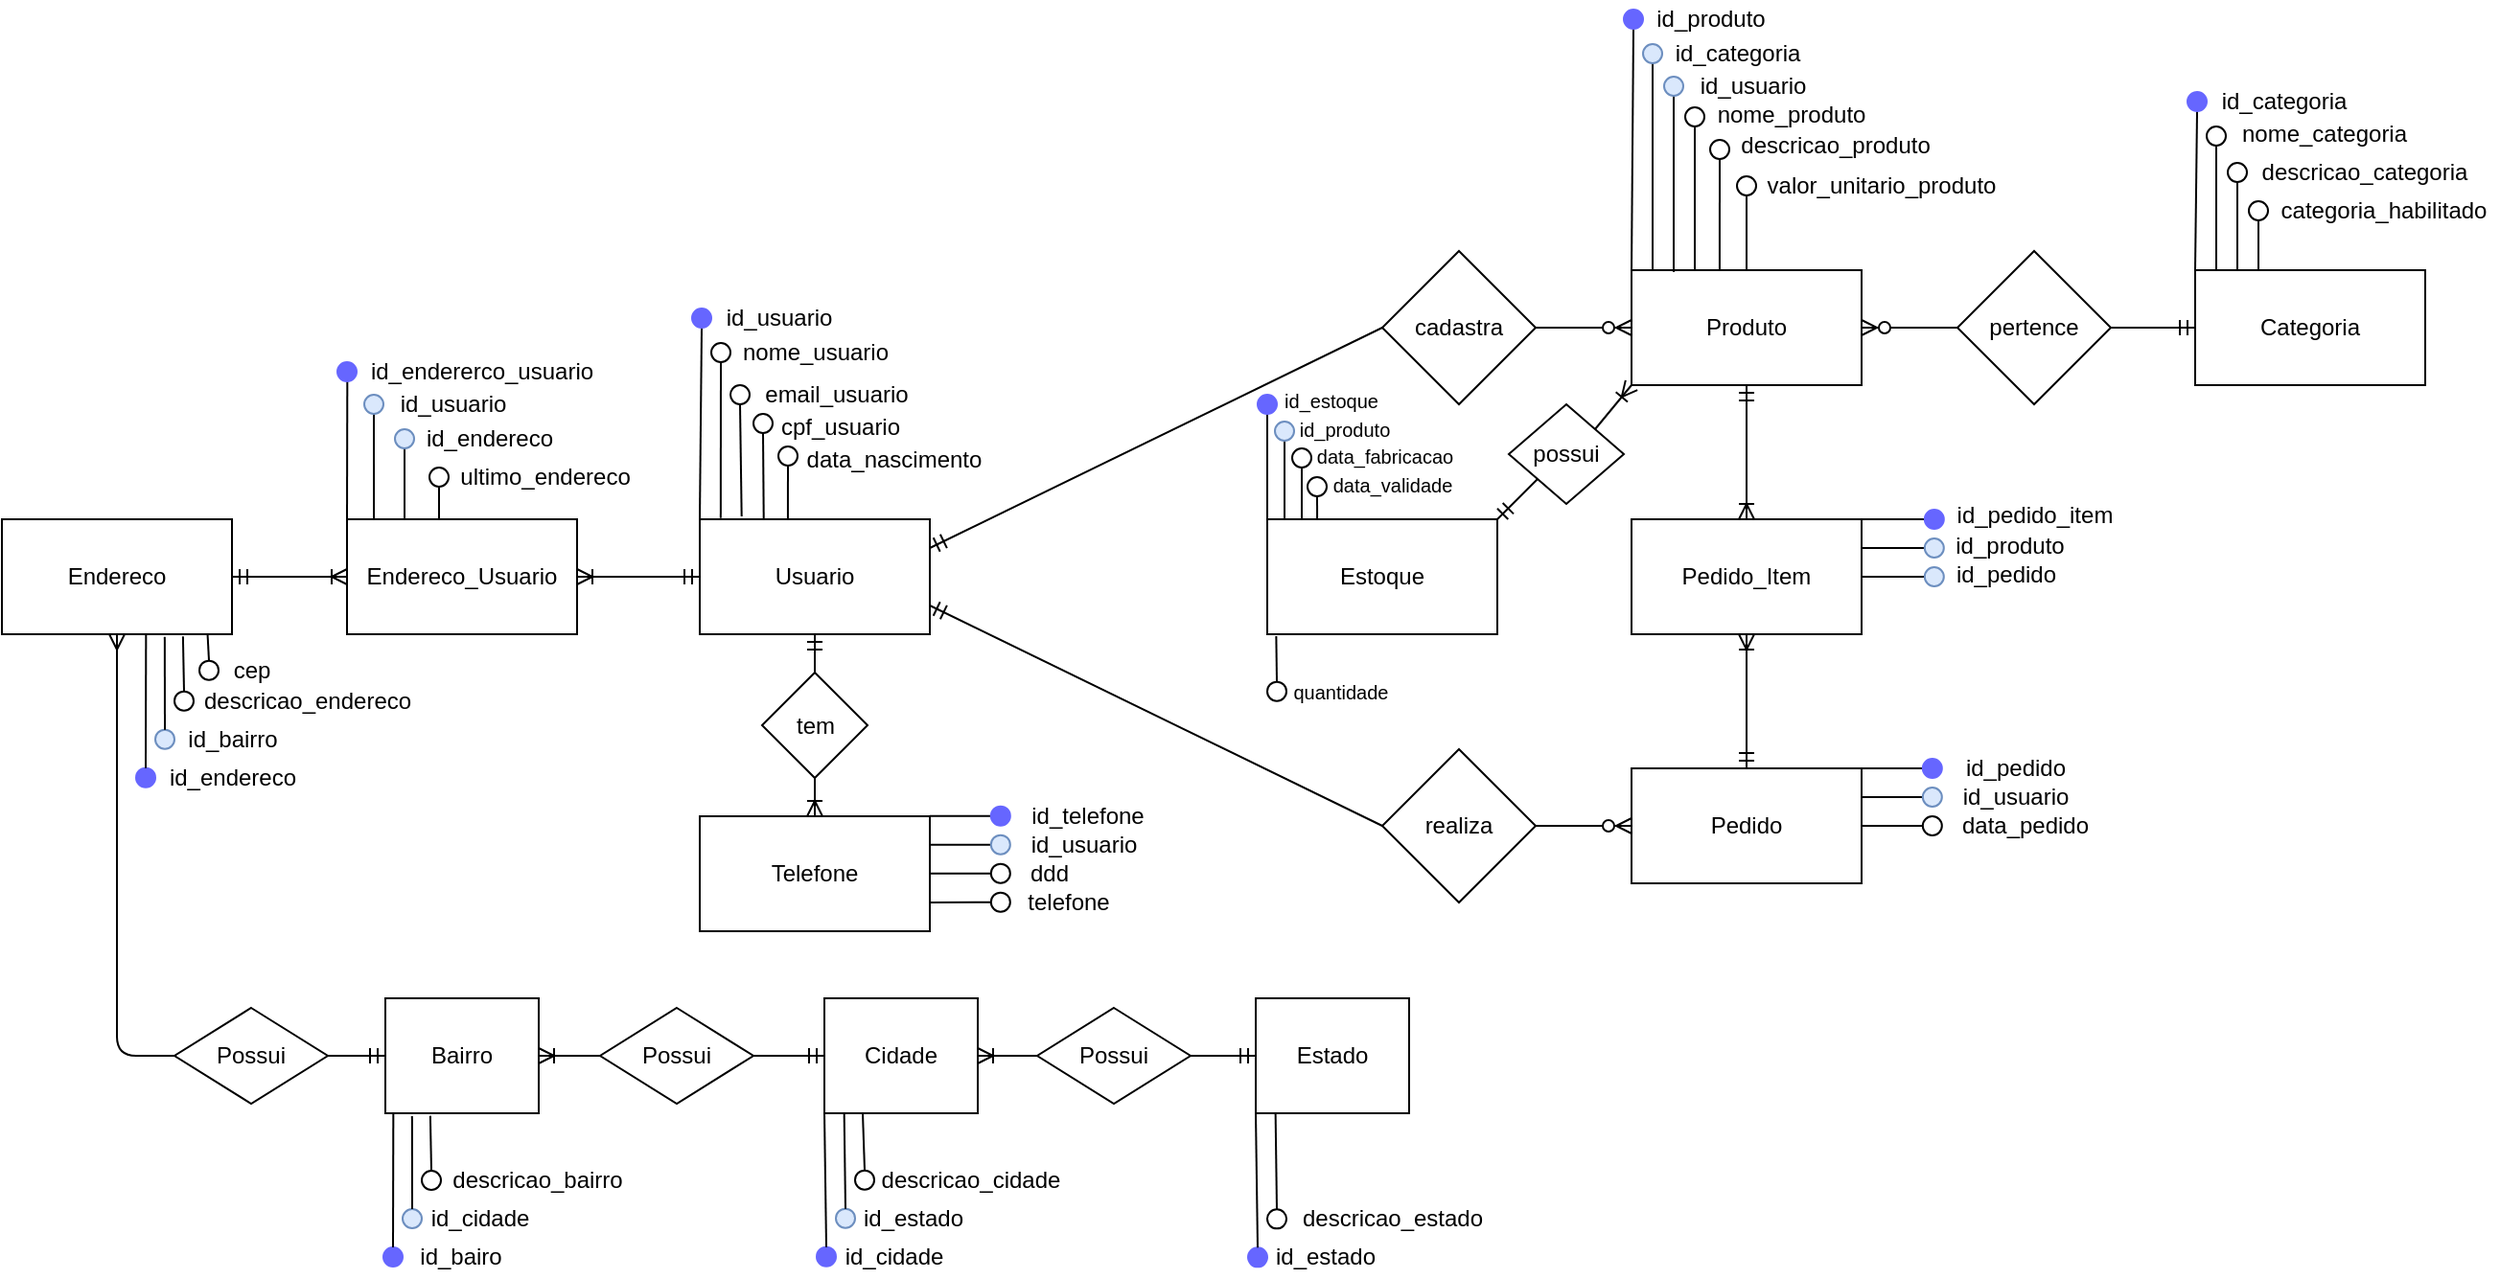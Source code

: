 <mxfile version="13.4.5"><diagram id="JwqUlzZLBY9QPJrZEvL3" name="Page-1"><mxGraphModel dx="1491" dy="397" grid="1" gridSize="10" guides="1" tooltips="1" connect="1" arrows="1" fold="1" page="1" pageScale="1" pageWidth="827" pageHeight="1169" math="0" shadow="0"><root><mxCell id="0"/><mxCell id="1" parent="0"/><mxCell id="ffkECKx6eUQ-tuwifMbe-81" value="Pedido" style="rounded=0;whiteSpace=wrap;html=1;" vertex="1" parent="1"><mxGeometry x="480" y="440" width="120" height="60" as="geometry"/></mxCell><mxCell id="ffkECKx6eUQ-tuwifMbe-83" value="Produto" style="rounded=0;whiteSpace=wrap;html=1;" vertex="1" parent="1"><mxGeometry x="480" y="180" width="120" height="60" as="geometry"/></mxCell><mxCell id="ffkECKx6eUQ-tuwifMbe-90" value="" style="endArrow=none;html=1;exitX=0;exitY=0.5;exitDx=0;exitDy=0;entryX=1;entryY=0.5;entryDx=0;entryDy=0;startArrow=ERmandOne;startFill=0;endFill=0;" edge="1" parent="1" target="ffkECKx6eUQ-tuwifMbe-91" source="ffkECKx6eUQ-tuwifMbe-239"><mxGeometry width="50" height="50" relative="1" as="geometry"><mxPoint x="770" y="210" as="sourcePoint"/><mxPoint x="740" y="270" as="targetPoint"/></mxGeometry></mxCell><mxCell id="ffkECKx6eUQ-tuwifMbe-91" value="pertence" style="rhombus;whiteSpace=wrap;html=1;" vertex="1" parent="1"><mxGeometry x="650" y="170" width="80" height="80" as="geometry"/></mxCell><mxCell id="ffkECKx6eUQ-tuwifMbe-92" value="" style="endArrow=ERzeroToMany;html=1;exitX=0;exitY=0.5;exitDx=0;exitDy=0;entryX=1;entryY=0.5;entryDx=0;entryDy=0;startArrow=none;startFill=0;endFill=1;" edge="1" parent="1" source="ffkECKx6eUQ-tuwifMbe-91" target="ffkECKx6eUQ-tuwifMbe-83"><mxGeometry width="50" height="50" relative="1" as="geometry"><mxPoint x="810" y="340" as="sourcePoint"/><mxPoint x="570" y="330" as="targetPoint"/></mxGeometry></mxCell><mxCell id="ffkECKx6eUQ-tuwifMbe-101" value="" style="endArrow=none;html=1;exitX=1;exitY=0.75;exitDx=0;exitDy=0;startArrow=ERmandOne;startFill=0;endFill=0;entryX=0;entryY=0.5;entryDx=0;entryDy=0;" edge="1" parent="1" target="ffkECKx6eUQ-tuwifMbe-102" source="ffkECKx6eUQ-tuwifMbe-188"><mxGeometry width="50" height="50" relative="1" as="geometry"><mxPoint x="290" y="470" as="sourcePoint"/><mxPoint x="220" y="480" as="targetPoint"/></mxGeometry></mxCell><mxCell id="ffkECKx6eUQ-tuwifMbe-102" value="realiza" style="rhombus;whiteSpace=wrap;html=1;" vertex="1" parent="1"><mxGeometry x="350" y="430" width="80" height="80" as="geometry"/></mxCell><mxCell id="ffkECKx6eUQ-tuwifMbe-138" value="" style="endArrow=ERzeroToMany;html=1;exitX=1;exitY=0.5;exitDx=0;exitDy=0;startArrow=none;startFill=0;endFill=1;entryX=0;entryY=0.5;entryDx=0;entryDy=0;" edge="1" parent="1" source="ffkECKx6eUQ-tuwifMbe-102" target="ffkECKx6eUQ-tuwifMbe-81"><mxGeometry width="50" height="50" relative="1" as="geometry"><mxPoint x="550" y="450" as="sourcePoint"/><mxPoint x="550" y="380" as="targetPoint"/></mxGeometry></mxCell><mxCell id="ffkECKx6eUQ-tuwifMbe-158" value="" style="endArrow=none;html=1;entryX=0;entryY=0;entryDx=0;entryDy=0;exitX=0.5;exitY=1;exitDx=0;exitDy=0;" edge="1" parent="1" source="ffkECKx6eUQ-tuwifMbe-159" target="ffkECKx6eUQ-tuwifMbe-83"><mxGeometry width="50" height="50" relative="1" as="geometry"><mxPoint x="480" y="100" as="sourcePoint"/><mxPoint x="490" y="190" as="targetPoint"/></mxGeometry></mxCell><mxCell id="ffkECKx6eUQ-tuwifMbe-159" value="" style="ellipse;whiteSpace=wrap;html=1;aspect=fixed;strokeColor=#6666FF;fillColor=#6666FF;" vertex="1" parent="1"><mxGeometry x="476" y="44" width="10" height="10" as="geometry"/></mxCell><mxCell id="ffkECKx6eUQ-tuwifMbe-164" value="id_produto" style="text;html=1;align=center;verticalAlign=middle;resizable=0;points=[];autosize=1;" vertex="1" parent="1"><mxGeometry x="486" y="39" width="70" height="20" as="geometry"/></mxCell><mxCell id="ffkECKx6eUQ-tuwifMbe-165" value="" style="endArrow=none;html=1;exitX=0.5;exitY=1;exitDx=0;exitDy=0;" edge="1" parent="1" source="ffkECKx6eUQ-tuwifMbe-166"><mxGeometry width="50" height="50" relative="1" as="geometry"><mxPoint x="503" y="115" as="sourcePoint"/><mxPoint x="502" y="181" as="targetPoint"/></mxGeometry></mxCell><mxCell id="ffkECKx6eUQ-tuwifMbe-166" value="" style="ellipse;whiteSpace=wrap;html=1;aspect=fixed;fillColor=#dae8fc;strokeColor=#6c8ebf;" vertex="1" parent="1"><mxGeometry x="497" y="79" width="10" height="10" as="geometry"/></mxCell><mxCell id="ffkECKx6eUQ-tuwifMbe-168" value="nome_produto" style="text;html=1;align=center;verticalAlign=middle;resizable=0;points=[];autosize=1;" vertex="1" parent="1"><mxGeometry x="518" y="89" width="90" height="20" as="geometry"/></mxCell><mxCell id="ffkECKx6eUQ-tuwifMbe-171" value="" style="endArrow=none;html=1;exitX=0.5;exitY=1;exitDx=0;exitDy=0;entryX=0.25;entryY=0;entryDx=0;entryDy=0;" edge="1" parent="1" source="ffkECKx6eUQ-tuwifMbe-172"><mxGeometry width="50" height="50" relative="1" as="geometry"><mxPoint x="514" y="140" as="sourcePoint"/><mxPoint x="513" y="180" as="targetPoint"/></mxGeometry></mxCell><mxCell id="ffkECKx6eUQ-tuwifMbe-172" value="" style="ellipse;whiteSpace=wrap;html=1;aspect=fixed;" vertex="1" parent="1"><mxGeometry x="508" y="95" width="10" height="10" as="geometry"/></mxCell><mxCell id="ffkECKx6eUQ-tuwifMbe-174" value="" style="endArrow=none;html=1;exitX=0.5;exitY=1;exitDx=0;exitDy=0;" edge="1" parent="1" source="ffkECKx6eUQ-tuwifMbe-175"><mxGeometry width="50" height="50" relative="1" as="geometry"><mxPoint x="494" y="110" as="sourcePoint"/><mxPoint x="491" y="180" as="targetPoint"/></mxGeometry></mxCell><mxCell id="ffkECKx6eUQ-tuwifMbe-175" value="" style="ellipse;whiteSpace=wrap;html=1;aspect=fixed;fillColor=#dae8fc;strokeColor=#6c8ebf;" vertex="1" parent="1"><mxGeometry x="486" y="62" width="10" height="10" as="geometry"/></mxCell><mxCell id="ffkECKx6eUQ-tuwifMbe-178" value="descricao_produto" style="text;html=1;align=center;verticalAlign=middle;resizable=0;points=[];autosize=1;" vertex="1" parent="1"><mxGeometry x="531" y="105" width="110" height="20" as="geometry"/></mxCell><mxCell id="ffkECKx6eUQ-tuwifMbe-179" value="" style="endArrow=none;html=1;exitX=0.5;exitY=1;exitDx=0;exitDy=0;entryX=0.383;entryY=0;entryDx=0;entryDy=0;entryPerimeter=0;" edge="1" parent="1" source="ffkECKx6eUQ-tuwifMbe-180" target="ffkECKx6eUQ-tuwifMbe-83"><mxGeometry width="50" height="50" relative="1" as="geometry"><mxPoint x="527" y="140" as="sourcePoint"/><mxPoint x="490" y="190" as="targetPoint"/></mxGeometry></mxCell><mxCell id="ffkECKx6eUQ-tuwifMbe-180" value="" style="ellipse;whiteSpace=wrap;html=1;aspect=fixed;" vertex="1" parent="1"><mxGeometry x="521" y="112" width="10" height="10" as="geometry"/></mxCell><mxCell id="ffkECKx6eUQ-tuwifMbe-184" value="" style="endArrow=none;html=1;exitX=0.5;exitY=1;exitDx=0;exitDy=0;entryX=0.5;entryY=0;entryDx=0;entryDy=0;" edge="1" parent="1" source="ffkECKx6eUQ-tuwifMbe-185" target="ffkECKx6eUQ-tuwifMbe-83"><mxGeometry width="50" height="50" relative="1" as="geometry"><mxPoint x="537" y="150" as="sourcePoint"/><mxPoint x="535.96" y="190" as="targetPoint"/></mxGeometry></mxCell><mxCell id="ffkECKx6eUQ-tuwifMbe-185" value="" style="ellipse;whiteSpace=wrap;html=1;aspect=fixed;" vertex="1" parent="1"><mxGeometry x="535" y="131" width="10" height="10" as="geometry"/></mxCell><mxCell id="ffkECKx6eUQ-tuwifMbe-186" value="valor_unitario_produto" style="text;html=1;align=center;verticalAlign=middle;resizable=0;points=[];autosize=1;" vertex="1" parent="1"><mxGeometry x="545" y="126" width="130" height="20" as="geometry"/></mxCell><mxCell id="ffkECKx6eUQ-tuwifMbe-188" value="Usuario" style="rounded=0;whiteSpace=wrap;html=1;" vertex="1" parent="1"><mxGeometry x="-6" y="310" width="120" height="60" as="geometry"/></mxCell><mxCell id="ffkECKx6eUQ-tuwifMbe-189" value="" style="endArrow=none;html=1;entryX=0;entryY=0;entryDx=0;entryDy=0;exitX=0.5;exitY=1;exitDx=0;exitDy=0;" edge="1" parent="1" source="ffkECKx6eUQ-tuwifMbe-190" target="ffkECKx6eUQ-tuwifMbe-188"><mxGeometry width="50" height="50" relative="1" as="geometry"><mxPoint x="-6" y="232" as="sourcePoint"/><mxPoint x="4" y="322" as="targetPoint"/></mxGeometry></mxCell><mxCell id="ffkECKx6eUQ-tuwifMbe-190" value="" style="ellipse;whiteSpace=wrap;html=1;aspect=fixed;strokeColor=#6666FF;fillColor=#6666FF;" vertex="1" parent="1"><mxGeometry x="-10" y="200" width="10" height="10" as="geometry"/></mxCell><mxCell id="ffkECKx6eUQ-tuwifMbe-191" value="id_usuario" style="text;html=1;align=center;verticalAlign=middle;resizable=0;points=[];autosize=1;" vertex="1" parent="1"><mxGeometry y="195" width="70" height="20" as="geometry"/></mxCell><mxCell id="ffkECKx6eUQ-tuwifMbe-194" value="nome_usuario" style="text;html=1;align=center;verticalAlign=middle;resizable=0;points=[];autosize=1;" vertex="1" parent="1"><mxGeometry x="9" y="213" width="90" height="20" as="geometry"/></mxCell><mxCell id="ffkECKx6eUQ-tuwifMbe-195" value="" style="endArrow=none;html=1;exitX=0.5;exitY=1;exitDx=0;exitDy=0;entryX=0.278;entryY=-0.003;entryDx=0;entryDy=0;entryPerimeter=0;" edge="1" parent="1" source="ffkECKx6eUQ-tuwifMbe-196" target="ffkECKx6eUQ-tuwifMbe-188"><mxGeometry width="50" height="50" relative="1" as="geometry"><mxPoint x="28" y="272" as="sourcePoint"/><mxPoint x="27" y="300" as="targetPoint"/></mxGeometry></mxCell><mxCell id="ffkECKx6eUQ-tuwifMbe-196" value="" style="ellipse;whiteSpace=wrap;html=1;aspect=fixed;" vertex="1" parent="1"><mxGeometry x="22" y="255" width="10" height="10" as="geometry"/></mxCell><mxCell id="ffkECKx6eUQ-tuwifMbe-198" value="" style="endArrow=none;html=1;exitX=0.5;exitY=1;exitDx=0;exitDy=0;entryX=0.091;entryY=-0.011;entryDx=0;entryDy=0;entryPerimeter=0;" edge="1" parent="1" source="ffkECKx6eUQ-tuwifMbe-199" target="ffkECKx6eUQ-tuwifMbe-188"><mxGeometry width="50" height="50" relative="1" as="geometry"><mxPoint x="8" y="242" as="sourcePoint"/><mxPoint x="5" y="300" as="targetPoint"/></mxGeometry></mxCell><mxCell id="ffkECKx6eUQ-tuwifMbe-199" value="" style="ellipse;whiteSpace=wrap;html=1;aspect=fixed;" vertex="1" parent="1"><mxGeometry y="218" width="10" height="10" as="geometry"/></mxCell><mxCell id="ffkECKx6eUQ-tuwifMbe-200" value="email_usuario" style="text;html=1;align=center;verticalAlign=middle;resizable=0;points=[];autosize=1;" vertex="1" parent="1"><mxGeometry x="20" y="235" width="90" height="20" as="geometry"/></mxCell><mxCell id="ffkECKx6eUQ-tuwifMbe-201" value="" style="endArrow=none;html=1;exitX=0.5;exitY=1;exitDx=0;exitDy=0;entryX=0.383;entryY=0;entryDx=0;entryDy=0;entryPerimeter=0;" edge="1" parent="1" source="ffkECKx6eUQ-tuwifMbe-202" target="ffkECKx6eUQ-tuwifMbe-188"><mxGeometry width="50" height="50" relative="1" as="geometry"><mxPoint x="41" y="272" as="sourcePoint"/><mxPoint x="4" y="322" as="targetPoint"/></mxGeometry></mxCell><mxCell id="ffkECKx6eUQ-tuwifMbe-202" value="" style="ellipse;whiteSpace=wrap;html=1;aspect=fixed;" vertex="1" parent="1"><mxGeometry x="35" y="272" width="10" height="10" as="geometry"/></mxCell><mxCell id="ffkECKx6eUQ-tuwifMbe-203" value="" style="endArrow=none;html=1;exitX=0.5;exitY=1;exitDx=0;exitDy=0;entryX=0.182;entryY=-0.025;entryDx=0;entryDy=0;entryPerimeter=0;" edge="1" parent="1" source="ffkECKx6eUQ-tuwifMbe-204" target="ffkECKx6eUQ-tuwifMbe-188"><mxGeometry width="50" height="50" relative="1" as="geometry"><mxPoint x="51" y="282" as="sourcePoint"/><mxPoint x="49.96" y="322" as="targetPoint"/></mxGeometry></mxCell><mxCell id="ffkECKx6eUQ-tuwifMbe-204" value="" style="ellipse;whiteSpace=wrap;html=1;aspect=fixed;" vertex="1" parent="1"><mxGeometry x="10" y="240" width="10" height="10" as="geometry"/></mxCell><mxCell id="ffkECKx6eUQ-tuwifMbe-205" value="cpf_usuario" style="text;html=1;align=center;verticalAlign=middle;resizable=0;points=[];autosize=1;" vertex="1" parent="1"><mxGeometry x="26.5" y="252" width="80" height="20" as="geometry"/></mxCell><mxCell id="ffkECKx6eUQ-tuwifMbe-206" value="data_nascimento" style="text;html=1;align=center;verticalAlign=middle;resizable=0;points=[];autosize=1;" vertex="1" parent="1"><mxGeometry x="40" y="269" width="110" height="20" as="geometry"/></mxCell><mxCell id="ffkECKx6eUQ-tuwifMbe-239" value="Categoria" style="rounded=0;whiteSpace=wrap;html=1;" vertex="1" parent="1"><mxGeometry x="774" y="180" width="120" height="60" as="geometry"/></mxCell><mxCell id="ffkECKx6eUQ-tuwifMbe-240" value="" style="endArrow=none;html=1;entryX=0;entryY=0;entryDx=0;entryDy=0;exitX=0.5;exitY=1;exitDx=0;exitDy=0;" edge="1" parent="1" source="ffkECKx6eUQ-tuwifMbe-241" target="ffkECKx6eUQ-tuwifMbe-239"><mxGeometry width="50" height="50" relative="1" as="geometry"><mxPoint x="774" y="105" as="sourcePoint"/><mxPoint x="784" y="195" as="targetPoint"/></mxGeometry></mxCell><mxCell id="ffkECKx6eUQ-tuwifMbe-241" value="" style="ellipse;whiteSpace=wrap;html=1;aspect=fixed;strokeColor=#6666FF;fillColor=#6666FF;" vertex="1" parent="1"><mxGeometry x="770" y="87" width="10" height="10" as="geometry"/></mxCell><mxCell id="ffkECKx6eUQ-tuwifMbe-242" value="id_categoria" style="text;html=1;align=center;verticalAlign=middle;resizable=0;points=[];autosize=1;" vertex="1" parent="1"><mxGeometry x="780" y="82" width="80" height="20" as="geometry"/></mxCell><mxCell id="ffkECKx6eUQ-tuwifMbe-243" value="" style="endArrow=none;html=1;exitX=0.5;exitY=1;exitDx=0;exitDy=0;" edge="1" parent="1" source="ffkECKx6eUQ-tuwifMbe-244"><mxGeometry width="50" height="50" relative="1" as="geometry"><mxPoint x="797" y="120" as="sourcePoint"/><mxPoint x="796" y="180" as="targetPoint"/></mxGeometry></mxCell><mxCell id="ffkECKx6eUQ-tuwifMbe-244" value="" style="ellipse;whiteSpace=wrap;html=1;aspect=fixed;" vertex="1" parent="1"><mxGeometry x="791" y="124" width="10" height="10" as="geometry"/></mxCell><mxCell id="ffkECKx6eUQ-tuwifMbe-245" value="nome_categoria" style="text;html=1;align=center;verticalAlign=middle;resizable=0;points=[];autosize=1;" vertex="1" parent="1"><mxGeometry x="791" y="99" width="100" height="20" as="geometry"/></mxCell><mxCell id="ffkECKx6eUQ-tuwifMbe-246" value="" style="endArrow=none;html=1;exitX=0.5;exitY=1;exitDx=0;exitDy=0;" edge="1" parent="1" source="ffkECKx6eUQ-tuwifMbe-247"><mxGeometry width="50" height="50" relative="1" as="geometry"><mxPoint x="808" y="145" as="sourcePoint"/><mxPoint x="807" y="180" as="targetPoint"/></mxGeometry></mxCell><mxCell id="ffkECKx6eUQ-tuwifMbe-247" value="" style="ellipse;whiteSpace=wrap;html=1;aspect=fixed;" vertex="1" parent="1"><mxGeometry x="802" y="144" width="10" height="10" as="geometry"/></mxCell><mxCell id="ffkECKx6eUQ-tuwifMbe-248" value="categoria_habilitado" style="text;html=1;align=center;verticalAlign=middle;resizable=0;points=[];autosize=1;" vertex="1" parent="1"><mxGeometry x="812" y="139" width="120" height="20" as="geometry"/></mxCell><mxCell id="ffkECKx6eUQ-tuwifMbe-249" value="" style="endArrow=none;html=1;exitX=0.5;exitY=1;exitDx=0;exitDy=0;" edge="1" parent="1" source="ffkECKx6eUQ-tuwifMbe-250"><mxGeometry width="50" height="50" relative="1" as="geometry"><mxPoint x="788" y="115" as="sourcePoint"/><mxPoint x="785" y="180" as="targetPoint"/></mxGeometry></mxCell><mxCell id="ffkECKx6eUQ-tuwifMbe-250" value="" style="ellipse;whiteSpace=wrap;html=1;aspect=fixed;" vertex="1" parent="1"><mxGeometry x="780" y="105" width="10" height="10" as="geometry"/></mxCell><mxCell id="ffkECKx6eUQ-tuwifMbe-251" value="descricao_categoria" style="text;html=1;align=center;verticalAlign=middle;resizable=0;points=[];autosize=1;" vertex="1" parent="1"><mxGeometry x="802" y="119" width="120" height="20" as="geometry"/></mxCell><mxCell id="ffkECKx6eUQ-tuwifMbe-256" value="id_categoria" style="text;html=1;align=center;verticalAlign=middle;resizable=0;points=[];autosize=1;" vertex="1" parent="1"><mxGeometry x="495" y="57" width="80" height="20" as="geometry"/></mxCell><mxCell id="ffkECKx6eUQ-tuwifMbe-268" value="" style="endArrow=none;html=1;exitX=0;exitY=0.5;exitDx=0;exitDy=0;entryX=1;entryY=0.25;entryDx=0;entryDy=0;" edge="1" parent="1" source="ffkECKx6eUQ-tuwifMbe-269" target="ffkECKx6eUQ-tuwifMbe-81"><mxGeometry width="50" height="50" relative="1" as="geometry"><mxPoint x="634.82" y="439" as="sourcePoint"/><mxPoint x="600.003" y="473.183" as="targetPoint"/></mxGeometry></mxCell><mxCell id="ffkECKx6eUQ-tuwifMbe-269" value="" style="ellipse;whiteSpace=wrap;html=1;aspect=fixed;fillColor=#dae8fc;strokeColor=#6c8ebf;" vertex="1" parent="1"><mxGeometry x="631.91" y="450" width="10" height="10" as="geometry"/></mxCell><mxCell id="ffkECKx6eUQ-tuwifMbe-282" value="" style="endArrow=none;html=1;entryX=1;entryY=0;entryDx=0;entryDy=0;exitX=0;exitY=0.5;exitDx=0;exitDy=0;" edge="1" parent="1" source="ffkECKx6eUQ-tuwifMbe-284" target="ffkECKx6eUQ-tuwifMbe-81"><mxGeometry width="50" height="50" relative="1" as="geometry"><mxPoint x="620" y="440" as="sourcePoint"/><mxPoint x="610.003" y="483.183" as="targetPoint"/></mxGeometry></mxCell><mxCell id="ffkECKx6eUQ-tuwifMbe-283" value="id_pedido" style="text;html=1;align=center;verticalAlign=middle;resizable=0;points=[];autosize=1;" vertex="1" parent="1"><mxGeometry x="644.91" y="430" width="70" height="20" as="geometry"/></mxCell><mxCell id="ffkECKx6eUQ-tuwifMbe-284" value="" style="ellipse;whiteSpace=wrap;html=1;aspect=fixed;strokeColor=#6666FF;fillColor=#6666FF;" vertex="1" parent="1"><mxGeometry x="631.91" y="435" width="10" height="10" as="geometry"/></mxCell><mxCell id="ffkECKx6eUQ-tuwifMbe-285" value="id_usuario" style="text;html=1;align=center;verticalAlign=middle;resizable=0;points=[];autosize=1;" vertex="1" parent="1"><mxGeometry x="644.91" y="445" width="70" height="20" as="geometry"/></mxCell><mxCell id="ffkECKx6eUQ-tuwifMbe-304" value="" style="endArrow=none;html=1;entryX=1;entryY=0.5;entryDx=0;entryDy=0;startArrow=ERzeroToMany;startFill=1;endFill=0;exitX=0;exitY=0.5;exitDx=0;exitDy=0;" edge="1" parent="1" target="ffkECKx6eUQ-tuwifMbe-305" source="ffkECKx6eUQ-tuwifMbe-83"><mxGeometry width="50" height="50" relative="1" as="geometry"><mxPoint x="490" y="210" as="sourcePoint"/><mxPoint x="442" y="275" as="targetPoint"/></mxGeometry></mxCell><mxCell id="ffkECKx6eUQ-tuwifMbe-305" value="cadastra" style="rhombus;whiteSpace=wrap;html=1;" vertex="1" parent="1"><mxGeometry x="350" y="170" width="80" height="80" as="geometry"/></mxCell><mxCell id="ffkECKx6eUQ-tuwifMbe-306" value="" style="endArrow=ERmandOne;html=1;exitX=0;exitY=0.5;exitDx=0;exitDy=0;entryX=1;entryY=0.25;entryDx=0;entryDy=0;startArrow=none;startFill=0;endFill=0;" edge="1" parent="1" source="ffkECKx6eUQ-tuwifMbe-305" target="ffkECKx6eUQ-tuwifMbe-188"><mxGeometry width="50" height="50" relative="1" as="geometry"><mxPoint x="512" y="345" as="sourcePoint"/><mxPoint x="290" y="210" as="targetPoint"/></mxGeometry></mxCell><mxCell id="ffkECKx6eUQ-tuwifMbe-335" value="id_usuario" style="text;html=1;align=center;verticalAlign=middle;resizable=0;points=[];autosize=1;" vertex="1" parent="1"><mxGeometry x="508" y="74" width="70" height="20" as="geometry"/></mxCell><mxCell id="ffkECKx6eUQ-tuwifMbe-336" value="data_pedido" style="text;html=1;align=center;verticalAlign=middle;resizable=0;points=[];autosize=1;" vertex="1" parent="1"><mxGeometry x="644.91" y="460" width="80" height="20" as="geometry"/></mxCell><mxCell id="ffkECKx6eUQ-tuwifMbe-339" value="" style="endArrow=none;html=1;entryX=1;entryY=0.5;entryDx=0;entryDy=0;exitX=0;exitY=0.5;exitDx=0;exitDy=0;" edge="1" parent="1" source="ffkECKx6eUQ-tuwifMbe-454" target="ffkECKx6eUQ-tuwifMbe-81"><mxGeometry width="50" height="50" relative="1" as="geometry"><mxPoint x="636.08" y="478.706" as="sourcePoint"/><mxPoint x="610" y="480" as="targetPoint"/></mxGeometry></mxCell><mxCell id="ffkECKx6eUQ-tuwifMbe-341" value="Endereco" style="rounded=0;whiteSpace=wrap;html=1;" vertex="1" parent="1"><mxGeometry x="-370" y="310" width="120" height="60" as="geometry"/></mxCell><mxCell id="ffkECKx6eUQ-tuwifMbe-342" value="" style="endArrow=ERoneToMany;html=1;exitX=1;exitY=0.5;exitDx=0;exitDy=0;startArrow=ERmandOne;startFill=0;endFill=0;entryX=0;entryY=0.5;entryDx=0;entryDy=0;" edge="1" parent="1" source="ffkECKx6eUQ-tuwifMbe-341" target="ffkECKx6eUQ-tuwifMbe-343"><mxGeometry width="50" height="50" relative="1" as="geometry"><mxPoint x="-60" y="450" as="sourcePoint"/><mxPoint x="-210" y="310" as="targetPoint"/></mxGeometry></mxCell><mxCell id="ffkECKx6eUQ-tuwifMbe-343" value="Endereco_Usuario" style="rounded=0;whiteSpace=wrap;html=1;" vertex="1" parent="1"><mxGeometry x="-190" y="310" width="120" height="60" as="geometry"/></mxCell><mxCell id="ffkECKx6eUQ-tuwifMbe-346" value="" style="endArrow=ERmandOne;html=1;exitX=1;exitY=0.5;exitDx=0;exitDy=0;startArrow=ERoneToMany;startFill=0;endFill=0;entryX=0;entryY=0.5;entryDx=0;entryDy=0;" edge="1" parent="1" source="ffkECKx6eUQ-tuwifMbe-343" target="ffkECKx6eUQ-tuwifMbe-188"><mxGeometry width="50" height="50" relative="1" as="geometry"><mxPoint x="-220" y="350" as="sourcePoint"/><mxPoint x="-180" y="350" as="targetPoint"/></mxGeometry></mxCell><mxCell id="ffkECKx6eUQ-tuwifMbe-348" value="" style="endArrow=ERoneToMany;html=1;exitX=0.5;exitY=0;exitDx=0;exitDy=0;startArrow=ERmandOne;startFill=0;endFill=0;entryX=0.5;entryY=1;entryDx=0;entryDy=0;" edge="1" parent="1" target="ffkECKx6eUQ-tuwifMbe-350" source="ffkECKx6eUQ-tuwifMbe-81"><mxGeometry width="50" height="50" relative="1" as="geometry"><mxPoint x="535" y="437" as="sourcePoint"/><mxPoint x="535" y="377" as="targetPoint"/></mxGeometry></mxCell><mxCell id="ffkECKx6eUQ-tuwifMbe-349" value="" style="endArrow=ERoneToMany;html=1;startArrow=ERmandOne;startFill=0;endFill=0;exitX=0.5;exitY=1;exitDx=0;exitDy=0;entryX=0.5;entryY=0;entryDx=0;entryDy=0;" edge="1" parent="1" target="ffkECKx6eUQ-tuwifMbe-350" source="ffkECKx6eUQ-tuwifMbe-83"><mxGeometry width="50" height="50" relative="1" as="geometry"><mxPoint x="535" y="237" as="sourcePoint"/><mxPoint x="555" y="277" as="targetPoint"/></mxGeometry></mxCell><mxCell id="ffkECKx6eUQ-tuwifMbe-350" value="Pedido_Item" style="rounded=0;whiteSpace=wrap;html=1;" vertex="1" parent="1"><mxGeometry x="480" y="310" width="120" height="60" as="geometry"/></mxCell><mxCell id="ffkECKx6eUQ-tuwifMbe-351" value="Cidade" style="rounded=0;whiteSpace=wrap;html=1;fillColor=#FFFFFF;" vertex="1" parent="1"><mxGeometry x="59" y="560" width="80" height="60" as="geometry"/></mxCell><mxCell id="ffkECKx6eUQ-tuwifMbe-352" value="Bairro" style="rounded=0;whiteSpace=wrap;html=1;" vertex="1" parent="1"><mxGeometry x="-170" y="560" width="80" height="60" as="geometry"/></mxCell><mxCell id="ffkECKx6eUQ-tuwifMbe-353" value="Estado" style="rounded=0;whiteSpace=wrap;html=1;fillColor=#FFFFFF;" vertex="1" parent="1"><mxGeometry x="284" y="560" width="80" height="60" as="geometry"/></mxCell><mxCell id="ffkECKx6eUQ-tuwifMbe-355" value="" style="edgeStyle=orthogonalEdgeStyle;fontSize=12;html=1;endArrow=ERmandOne;startArrow=none;entryX=0;entryY=0.5;entryDx=0;entryDy=0;exitX=1;exitY=0.5;exitDx=0;exitDy=0;endFill=0;startFill=0;" edge="1" parent="1" source="ffkECKx6eUQ-tuwifMbe-356" target="ffkECKx6eUQ-tuwifMbe-352"><mxGeometry width="100" height="100" relative="1" as="geometry"><mxPoint x="100" y="425" as="sourcePoint"/><mxPoint x="310" y="525" as="targetPoint"/><Array as="points"/></mxGeometry></mxCell><mxCell id="ffkECKx6eUQ-tuwifMbe-356" value="Possui" style="rhombus;whiteSpace=wrap;html=1;strokeWidth=1;align=center;" vertex="1" parent="1"><mxGeometry x="-280" y="565" width="80" height="50" as="geometry"/></mxCell><mxCell id="ffkECKx6eUQ-tuwifMbe-357" value="" style="edgeStyle=orthogonalEdgeStyle;fontSize=12;html=1;endArrow=none;startArrow=ERmany;entryX=0;entryY=0.5;entryDx=0;entryDy=0;endFill=0;startFill=0;exitX=0.5;exitY=1;exitDx=0;exitDy=0;" edge="1" parent="1" source="ffkECKx6eUQ-tuwifMbe-341" target="ffkECKx6eUQ-tuwifMbe-356"><mxGeometry width="100" height="100" relative="1" as="geometry"><mxPoint x="-300" y="380" as="sourcePoint"/><mxPoint x="310" y="525" as="targetPoint"/><Array as="points"/></mxGeometry></mxCell><mxCell id="ffkECKx6eUQ-tuwifMbe-358" value="" style="edgeStyle=orthogonalEdgeStyle;fontSize=12;html=1;endArrow=ERmandOne;startArrow=none;entryX=0;entryY=0.5;entryDx=0;entryDy=0;exitX=1;exitY=0.5;exitDx=0;exitDy=0;endFill=0;startFill=0;" edge="1" parent="1" source="ffkECKx6eUQ-tuwifMbe-359" target="ffkECKx6eUQ-tuwifMbe-351"><mxGeometry width="100" height="100" relative="1" as="geometry"><mxPoint x="310" y="425" as="sourcePoint"/><mxPoint x="485" y="590" as="targetPoint"/><Array as="points"/></mxGeometry></mxCell><mxCell id="ffkECKx6eUQ-tuwifMbe-359" value="&lt;font&gt;Possui&lt;/font&gt;" style="rhombus;whiteSpace=wrap;html=1;strokeWidth=1;align=center;" vertex="1" parent="1"><mxGeometry x="-58" y="565" width="80" height="50" as="geometry"/></mxCell><mxCell id="ffkECKx6eUQ-tuwifMbe-360" value="" style="edgeStyle=orthogonalEdgeStyle;fontSize=12;html=1;endArrow=none;startArrow=ERoneToMany;entryX=0;entryY=0.5;entryDx=0;entryDy=0;endFill=0;exitX=1;exitY=0.5;exitDx=0;exitDy=0;startFill=0;" edge="1" parent="1" source="ffkECKx6eUQ-tuwifMbe-352" target="ffkECKx6eUQ-tuwifMbe-359"><mxGeometry width="100" height="100" relative="1" as="geometry"><mxPoint x="350" y="590" as="sourcePoint"/><mxPoint x="520" y="525" as="targetPoint"/><Array as="points"/></mxGeometry></mxCell><mxCell id="ffkECKx6eUQ-tuwifMbe-361" value="" style="edgeStyle=orthogonalEdgeStyle;fontSize=12;html=1;endArrow=ERmandOne;startArrow=none;entryX=0;entryY=0.5;entryDx=0;entryDy=0;exitX=1;exitY=0.5;exitDx=0;exitDy=0;endFill=0;startFill=0;" edge="1" parent="1" source="ffkECKx6eUQ-tuwifMbe-362" target="ffkECKx6eUQ-tuwifMbe-353"><mxGeometry width="100" height="100" relative="1" as="geometry"><mxPoint x="530" y="345" as="sourcePoint"/><mxPoint x="705" y="510" as="targetPoint"/><Array as="points"/></mxGeometry></mxCell><mxCell id="ffkECKx6eUQ-tuwifMbe-362" value="&lt;font&gt;Possui&lt;/font&gt;" style="rhombus;whiteSpace=wrap;html=1;strokeWidth=1;align=center;" vertex="1" parent="1"><mxGeometry x="170" y="565" width="80" height="50" as="geometry"/></mxCell><mxCell id="ffkECKx6eUQ-tuwifMbe-363" value="" style="edgeStyle=orthogonalEdgeStyle;fontSize=12;html=1;endArrow=none;startArrow=ERoneToMany;entryX=0;entryY=0.5;entryDx=0;entryDy=0;exitX=1;exitY=0.5;exitDx=0;exitDy=0;endFill=0;startFill=0;" edge="1" parent="1" source="ffkECKx6eUQ-tuwifMbe-351" target="ffkECKx6eUQ-tuwifMbe-362"><mxGeometry width="100" height="100" relative="1" as="geometry"><mxPoint x="570" y="510" as="sourcePoint"/><mxPoint x="740" y="445" as="targetPoint"/><Array as="points"/></mxGeometry></mxCell><mxCell id="ffkECKx6eUQ-tuwifMbe-364" value="" style="ellipse;whiteSpace=wrap;html=1;aspect=fixed;strokeColor=#6666FF;fillColor=#6666FF;" vertex="1" parent="1"><mxGeometry x="-171" y="690" width="10" height="10" as="geometry"/></mxCell><mxCell id="ffkECKx6eUQ-tuwifMbe-365" value="" style="endArrow=none;html=1;exitX=0.052;exitY=1.003;exitDx=0;exitDy=0;exitPerimeter=0;entryX=0.5;entryY=0;entryDx=0;entryDy=0;" edge="1" parent="1" source="ffkECKx6eUQ-tuwifMbe-352" target="ffkECKx6eUQ-tuwifMbe-364"><mxGeometry width="50" height="50" relative="1" as="geometry"><mxPoint x="-149" y="620" as="sourcePoint"/><mxPoint x="-140" y="640" as="targetPoint"/></mxGeometry></mxCell><mxCell id="ffkECKx6eUQ-tuwifMbe-368" value="" style="ellipse;whiteSpace=wrap;html=1;aspect=fixed;fillColor=#dae8fc;strokeColor=#6c8ebf;" vertex="1" parent="1"><mxGeometry x="-161" y="670" width="10" height="10" as="geometry"/></mxCell><mxCell id="ffkECKx6eUQ-tuwifMbe-369" value="" style="endArrow=none;html=1;exitX=0.174;exitY=1.026;exitDx=0;exitDy=0;exitPerimeter=0;entryX=0.5;entryY=0;entryDx=0;entryDy=0;" edge="1" parent="1" target="ffkECKx6eUQ-tuwifMbe-368" source="ffkECKx6eUQ-tuwifMbe-352"><mxGeometry width="50" height="50" relative="1" as="geometry"><mxPoint x="-155.84" y="630.18" as="sourcePoint"/><mxPoint x="-130" y="650" as="targetPoint"/></mxGeometry></mxCell><mxCell id="ffkECKx6eUQ-tuwifMbe-370" value="" style="ellipse;whiteSpace=wrap;html=1;aspect=fixed;" vertex="1" parent="1"><mxGeometry x="-151" y="650" width="10" height="10" as="geometry"/></mxCell><mxCell id="ffkECKx6eUQ-tuwifMbe-371" value="" style="endArrow=none;html=1;exitX=0.293;exitY=1.022;exitDx=0;exitDy=0;exitPerimeter=0;entryX=0.5;entryY=0;entryDx=0;entryDy=0;" edge="1" parent="1" target="ffkECKx6eUQ-tuwifMbe-370" source="ffkECKx6eUQ-tuwifMbe-352"><mxGeometry width="50" height="50" relative="1" as="geometry"><mxPoint x="-145.84" y="640.18" as="sourcePoint"/><mxPoint x="-120" y="660" as="targetPoint"/><Array as="points"><mxPoint x="-146" y="650"/></Array></mxGeometry></mxCell><mxCell id="2" value="id_bairo" style="text;html=1;align=center;verticalAlign=middle;resizable=0;points=[];autosize=1;fontColor=#000000;" vertex="1" parent="1"><mxGeometry x="-161" y="685" width="60" height="20" as="geometry"/></mxCell><mxCell id="ffkECKx6eUQ-tuwifMbe-372" value="descricao_bairro" style="text;html=1;align=center;verticalAlign=middle;resizable=0;points=[];autosize=1;fontColor=#000000;" vertex="1" parent="1"><mxGeometry x="-141" y="645" width="100" height="20" as="geometry"/></mxCell><mxCell id="ffkECKx6eUQ-tuwifMbe-373" value="id_cidade" style="text;html=1;align=center;verticalAlign=middle;resizable=0;points=[];autosize=1;fontColor=#000000;" vertex="1" parent="1"><mxGeometry x="-156" y="665" width="70" height="20" as="geometry"/></mxCell><mxCell id="ffkECKx6eUQ-tuwifMbe-383" value="" style="ellipse;whiteSpace=wrap;html=1;aspect=fixed;strokeColor=#6666FF;fillColor=#6666FF;" vertex="1" parent="1"><mxGeometry x="55" y="689.82" width="10" height="10" as="geometry"/></mxCell><mxCell id="ffkECKx6eUQ-tuwifMbe-384" value="" style="endArrow=none;html=1;entryX=0.5;entryY=0;entryDx=0;entryDy=0;exitX=0;exitY=1;exitDx=0;exitDy=0;" edge="1" parent="1" target="ffkECKx6eUQ-tuwifMbe-383" source="ffkECKx6eUQ-tuwifMbe-351"><mxGeometry width="50" height="50" relative="1" as="geometry"><mxPoint x="60" y="640" as="sourcePoint"/><mxPoint x="86" y="639.82" as="targetPoint"/></mxGeometry></mxCell><mxCell id="ffkECKx6eUQ-tuwifMbe-385" value="" style="ellipse;whiteSpace=wrap;html=1;aspect=fixed;fillColor=#dae8fc;strokeColor=#6c8ebf;" vertex="1" parent="1"><mxGeometry x="65" y="669.82" width="10" height="10" as="geometry"/></mxCell><mxCell id="ffkECKx6eUQ-tuwifMbe-386" value="" style="endArrow=none;html=1;entryX=0.5;entryY=0;entryDx=0;entryDy=0;exitX=0.129;exitY=0.994;exitDx=0;exitDy=0;exitPerimeter=0;" edge="1" parent="1" target="ffkECKx6eUQ-tuwifMbe-385" source="ffkECKx6eUQ-tuwifMbe-351"><mxGeometry width="50" height="50" relative="1" as="geometry"><mxPoint x="70" y="622" as="sourcePoint"/><mxPoint x="96" y="649.82" as="targetPoint"/></mxGeometry></mxCell><mxCell id="ffkECKx6eUQ-tuwifMbe-387" value="" style="ellipse;whiteSpace=wrap;html=1;aspect=fixed;" vertex="1" parent="1"><mxGeometry x="75" y="649.82" width="10" height="10" as="geometry"/></mxCell><mxCell id="ffkECKx6eUQ-tuwifMbe-388" value="" style="endArrow=none;html=1;entryX=0.5;entryY=0;entryDx=0;entryDy=0;exitX=0.25;exitY=1;exitDx=0;exitDy=0;" edge="1" parent="1" target="ffkECKx6eUQ-tuwifMbe-387" source="ffkECKx6eUQ-tuwifMbe-351"><mxGeometry width="50" height="50" relative="1" as="geometry"><mxPoint x="80" y="640" as="sourcePoint"/><mxPoint x="106" y="659.82" as="targetPoint"/><Array as="points"><mxPoint x="80" y="649.82"/></Array></mxGeometry></mxCell><mxCell id="ffkECKx6eUQ-tuwifMbe-389" value="id_cidade" style="text;html=1;align=center;verticalAlign=middle;resizable=0;points=[];autosize=1;fontColor=#000000;" vertex="1" parent="1"><mxGeometry x="60" y="684.82" width="70" height="20" as="geometry"/></mxCell><mxCell id="ffkECKx6eUQ-tuwifMbe-390" value="descricao_cidade" style="text;html=1;align=center;verticalAlign=middle;resizable=0;points=[];autosize=1;fontColor=#000000;" vertex="1" parent="1"><mxGeometry x="80" y="644.82" width="110" height="20" as="geometry"/></mxCell><mxCell id="ffkECKx6eUQ-tuwifMbe-391" value="id_estado" style="text;html=1;align=center;verticalAlign=middle;resizable=0;points=[];autosize=1;fontColor=#000000;" vertex="1" parent="1"><mxGeometry x="70" y="664.82" width="70" height="20" as="geometry"/></mxCell><mxCell id="ffkECKx6eUQ-tuwifMbe-392" value="" style="ellipse;whiteSpace=wrap;html=1;aspect=fixed;strokeColor=#6666FF;fillColor=#6666FF;" vertex="1" parent="1"><mxGeometry x="280" y="690.18" width="10" height="10" as="geometry"/></mxCell><mxCell id="ffkECKx6eUQ-tuwifMbe-393" value="" style="endArrow=none;html=1;entryX=0.5;entryY=0;entryDx=0;entryDy=0;exitX=0;exitY=1;exitDx=0;exitDy=0;" edge="1" parent="1" target="ffkECKx6eUQ-tuwifMbe-392" source="ffkECKx6eUQ-tuwifMbe-353"><mxGeometry width="50" height="50" relative="1" as="geometry"><mxPoint x="270" y="630" as="sourcePoint"/><mxPoint x="311" y="640.18" as="targetPoint"/></mxGeometry></mxCell><mxCell id="ffkECKx6eUQ-tuwifMbe-394" value="" style="ellipse;whiteSpace=wrap;html=1;aspect=fixed;" vertex="1" parent="1"><mxGeometry x="290" y="670.18" width="10" height="10" as="geometry"/></mxCell><mxCell id="ffkECKx6eUQ-tuwifMbe-395" value="" style="endArrow=none;html=1;entryX=0.5;entryY=0;entryDx=0;entryDy=0;exitX=0.129;exitY=1.006;exitDx=0;exitDy=0;exitPerimeter=0;" edge="1" parent="1" target="ffkECKx6eUQ-tuwifMbe-394" source="ffkECKx6eUQ-tuwifMbe-353"><mxGeometry width="50" height="50" relative="1" as="geometry"><mxPoint x="295" y="640" as="sourcePoint"/><mxPoint x="321" y="650.18" as="targetPoint"/></mxGeometry></mxCell><mxCell id="ffkECKx6eUQ-tuwifMbe-398" value="id_estado" style="text;html=1;align=center;verticalAlign=middle;resizable=0;points=[];autosize=1;fontColor=#000000;" vertex="1" parent="1"><mxGeometry x="285" y="685.18" width="70" height="20" as="geometry"/></mxCell><mxCell id="ffkECKx6eUQ-tuwifMbe-399" value="descricao_estado" style="text;html=1;align=center;verticalAlign=middle;resizable=0;points=[];autosize=1;fontColor=#000000;" vertex="1" parent="1"><mxGeometry x="300" y="665.18" width="110" height="20" as="geometry"/></mxCell><mxCell id="ffkECKx6eUQ-tuwifMbe-401" value="" style="ellipse;whiteSpace=wrap;html=1;aspect=fixed;strokeColor=#6666FF;fillColor=#6666FF;" vertex="1" parent="1"><mxGeometry x="-300" y="439.82" width="10" height="10" as="geometry"/></mxCell><mxCell id="ffkECKx6eUQ-tuwifMbe-402" value="" style="endArrow=none;html=1;exitX=0.052;exitY=1.003;exitDx=0;exitDy=0;exitPerimeter=0;entryX=0.5;entryY=0;entryDx=0;entryDy=0;" edge="1" parent="1" target="ffkECKx6eUQ-tuwifMbe-401"><mxGeometry width="50" height="50" relative="1" as="geometry"><mxPoint x="-294.84" y="370.0" as="sourcePoint"/><mxPoint x="-269" y="389.82" as="targetPoint"/></mxGeometry></mxCell><mxCell id="ffkECKx6eUQ-tuwifMbe-403" value="" style="ellipse;whiteSpace=wrap;html=1;aspect=fixed;fillColor=#dae8fc;strokeColor=#6c8ebf;" vertex="1" parent="1"><mxGeometry x="-290" y="419.82" width="10" height="10" as="geometry"/></mxCell><mxCell id="ffkECKx6eUQ-tuwifMbe-404" value="" style="endArrow=none;html=1;exitX=0.174;exitY=1.026;exitDx=0;exitDy=0;exitPerimeter=0;entryX=0.5;entryY=0;entryDx=0;entryDy=0;" edge="1" parent="1" target="ffkECKx6eUQ-tuwifMbe-403"><mxGeometry width="50" height="50" relative="1" as="geometry"><mxPoint x="-285.08" y="371.38" as="sourcePoint"/><mxPoint x="-259" y="399.82" as="targetPoint"/></mxGeometry></mxCell><mxCell id="ffkECKx6eUQ-tuwifMbe-405" value="" style="ellipse;whiteSpace=wrap;html=1;aspect=fixed;" vertex="1" parent="1"><mxGeometry x="-280" y="399.82" width="10" height="10" as="geometry"/></mxCell><mxCell id="ffkECKx6eUQ-tuwifMbe-406" value="" style="endArrow=none;html=1;exitX=0.293;exitY=1.022;exitDx=0;exitDy=0;exitPerimeter=0;entryX=0.5;entryY=0;entryDx=0;entryDy=0;" edge="1" parent="1" target="ffkECKx6eUQ-tuwifMbe-405"><mxGeometry width="50" height="50" relative="1" as="geometry"><mxPoint x="-275.56" y="371.14" as="sourcePoint"/><mxPoint x="-249" y="409.82" as="targetPoint"/><Array as="points"><mxPoint x="-275" y="399.82"/></Array></mxGeometry></mxCell><mxCell id="ffkECKx6eUQ-tuwifMbe-407" value="id_endereco" style="text;html=1;align=center;verticalAlign=middle;resizable=0;points=[];autosize=1;fontColor=#000000;" vertex="1" parent="1"><mxGeometry x="-290" y="434.82" width="80" height="20" as="geometry"/></mxCell><mxCell id="ffkECKx6eUQ-tuwifMbe-408" value="descricao_endereco" style="text;html=1;align=center;verticalAlign=middle;resizable=0;points=[];autosize=1;fontColor=#000000;" vertex="1" parent="1"><mxGeometry x="-271" y="394.82" width="120" height="20" as="geometry"/></mxCell><mxCell id="ffkECKx6eUQ-tuwifMbe-409" value="id_bairro" style="text;html=1;align=center;verticalAlign=middle;resizable=0;points=[];autosize=1;fontColor=#000000;" vertex="1" parent="1"><mxGeometry x="-280" y="414.82" width="60" height="20" as="geometry"/></mxCell><mxCell id="ffkECKx6eUQ-tuwifMbe-423" value="" style="endArrow=none;html=1;entryX=0;entryY=0;entryDx=0;entryDy=0;" edge="1" parent="1" source="ffkECKx6eUQ-tuwifMbe-424" target="ffkECKx6eUQ-tuwifMbe-343"><mxGeometry width="50" height="50" relative="1" as="geometry"><mxPoint x="-190" y="230" as="sourcePoint"/><mxPoint x="-266" y="298" as="targetPoint"/></mxGeometry></mxCell><mxCell id="ffkECKx6eUQ-tuwifMbe-424" value="" style="ellipse;whiteSpace=wrap;html=1;aspect=fixed;strokeColor=#6666FF;fillColor=#6666FF;" vertex="1" parent="1"><mxGeometry x="-195" y="228" width="10" height="10" as="geometry"/></mxCell><mxCell id="ffkECKx6eUQ-tuwifMbe-430" value="id_endererco_usuario" style="text;html=1;align=center;verticalAlign=middle;resizable=0;points=[];autosize=1;" vertex="1" parent="1"><mxGeometry x="-185" y="223" width="130" height="20" as="geometry"/></mxCell><mxCell id="ffkECKx6eUQ-tuwifMbe-431" value="" style="endArrow=none;html=1;entryX=0.117;entryY=-0.003;entryDx=0;entryDy=0;entryPerimeter=0;" edge="1" parent="1" source="ffkECKx6eUQ-tuwifMbe-432" target="ffkECKx6eUQ-tuwifMbe-343"><mxGeometry width="50" height="50" relative="1" as="geometry"><mxPoint x="-175" y="245" as="sourcePoint"/><mxPoint x="-175" y="300" as="targetPoint"/></mxGeometry></mxCell><mxCell id="ffkECKx6eUQ-tuwifMbe-432" value="" style="ellipse;whiteSpace=wrap;html=1;aspect=fixed;strokeColor=#6c8ebf;fillColor=#dae8fc;" vertex="1" parent="1"><mxGeometry x="-181" y="245" width="10" height="10" as="geometry"/></mxCell><mxCell id="ffkECKx6eUQ-tuwifMbe-433" value="id_usuario" style="text;html=1;align=center;verticalAlign=middle;resizable=0;points=[];autosize=1;" vertex="1" parent="1"><mxGeometry x="-170" y="240" width="70" height="20" as="geometry"/></mxCell><mxCell id="ffkECKx6eUQ-tuwifMbe-434" value="" style="endArrow=none;html=1;entryX=0.25;entryY=0;entryDx=0;entryDy=0;" edge="1" parent="1" source="ffkECKx6eUQ-tuwifMbe-435" target="ffkECKx6eUQ-tuwifMbe-343"><mxGeometry width="50" height="50" relative="1" as="geometry"><mxPoint x="-161" y="265" as="sourcePoint"/><mxPoint x="-161" y="290" as="targetPoint"/></mxGeometry></mxCell><mxCell id="ffkECKx6eUQ-tuwifMbe-435" value="" style="ellipse;whiteSpace=wrap;html=1;aspect=fixed;strokeColor=#6c8ebf;fillColor=#dae8fc;" vertex="1" parent="1"><mxGeometry x="-165" y="263" width="10" height="10" as="geometry"/></mxCell><mxCell id="ffkECKx6eUQ-tuwifMbe-436" value="id_endereco" style="text;html=1;align=center;verticalAlign=middle;resizable=0;points=[];autosize=1;" vertex="1" parent="1"><mxGeometry x="-156" y="258" width="80" height="20" as="geometry"/></mxCell><mxCell id="ffkECKx6eUQ-tuwifMbe-437" value="" style="endArrow=none;html=1;entryX=0.4;entryY=0;entryDx=0;entryDy=0;entryPerimeter=0;" edge="1" parent="1" source="ffkECKx6eUQ-tuwifMbe-438" target="ffkECKx6eUQ-tuwifMbe-343"><mxGeometry width="50" height="50" relative="1" as="geometry"><mxPoint x="-143" y="285" as="sourcePoint"/><mxPoint x="-142" y="300" as="targetPoint"/></mxGeometry></mxCell><mxCell id="ffkECKx6eUQ-tuwifMbe-438" value="" style="ellipse;whiteSpace=wrap;html=1;aspect=fixed;" vertex="1" parent="1"><mxGeometry x="-147" y="283" width="10" height="10" as="geometry"/></mxCell><mxCell id="ffkECKx6eUQ-tuwifMbe-439" value="ultimo_endereco" style="text;html=1;align=center;verticalAlign=middle;resizable=0;points=[];autosize=1;" vertex="1" parent="1"><mxGeometry x="-137" y="278" width="100" height="20" as="geometry"/></mxCell><mxCell id="ffkECKx6eUQ-tuwifMbe-443" value="" style="endArrow=none;html=1;exitX=0;exitY=0.5;exitDx=0;exitDy=0;entryX=1;entryY=0.25;entryDx=0;entryDy=0;" edge="1" parent="1" source="ffkECKx6eUQ-tuwifMbe-444"><mxGeometry width="50" height="50" relative="1" as="geometry"><mxPoint x="632.91" y="329" as="sourcePoint"/><mxPoint x="600" y="325" as="targetPoint"/></mxGeometry></mxCell><mxCell id="ffkECKx6eUQ-tuwifMbe-444" value="" style="ellipse;whiteSpace=wrap;html=1;aspect=fixed;fillColor=#dae8fc;strokeColor=#6c8ebf;" vertex="1" parent="1"><mxGeometry x="632.91" y="320" width="10" height="10" as="geometry"/></mxCell><mxCell id="ffkECKx6eUQ-tuwifMbe-445" value="" style="endArrow=none;html=1;entryX=1;entryY=0.5;entryDx=0;entryDy=0;exitX=0;exitY=0.5;exitDx=0;exitDy=0;" edge="1" parent="1" source="ffkECKx6eUQ-tuwifMbe-450" target="ffkECKx6eUQ-tuwifMbe-350"><mxGeometry width="50" height="50" relative="1" as="geometry"><mxPoint x="633" y="344" as="sourcePoint"/><mxPoint x="601" y="344" as="targetPoint"/></mxGeometry></mxCell><mxCell id="ffkECKx6eUQ-tuwifMbe-446" value="" style="endArrow=none;html=1;exitX=0;exitY=0.5;exitDx=0;exitDy=0;entryX=1;entryY=0;entryDx=0;entryDy=0;" edge="1" parent="1" source="ffkECKx6eUQ-tuwifMbe-448" target="ffkECKx6eUQ-tuwifMbe-350"><mxGeometry width="50" height="50" relative="1" as="geometry"><mxPoint x="621" y="314" as="sourcePoint"/><mxPoint x="620" y="310" as="targetPoint"/></mxGeometry></mxCell><mxCell id="ffkECKx6eUQ-tuwifMbe-447" value="id_pedido_item" style="text;html=1;align=center;verticalAlign=middle;resizable=0;points=[];autosize=1;" vertex="1" parent="1"><mxGeometry x="640.0" y="298" width="100" height="20" as="geometry"/></mxCell><mxCell id="ffkECKx6eUQ-tuwifMbe-448" value="" style="ellipse;whiteSpace=wrap;html=1;aspect=fixed;strokeColor=#6666FF;fillColor=#6666FF;" vertex="1" parent="1"><mxGeometry x="632.91" y="305" width="10" height="10" as="geometry"/></mxCell><mxCell id="ffkECKx6eUQ-tuwifMbe-449" value="id_produto" style="text;html=1;align=center;verticalAlign=middle;resizable=0;points=[];autosize=1;" vertex="1" parent="1"><mxGeometry x="641.91" y="314" width="70" height="20" as="geometry"/></mxCell><mxCell id="ffkECKx6eUQ-tuwifMbe-450" value="" style="ellipse;whiteSpace=wrap;html=1;aspect=fixed;fillColor=#dae8fc;strokeColor=#6c8ebf;" vertex="1" parent="1"><mxGeometry x="632.91" y="335" width="10" height="10" as="geometry"/></mxCell><mxCell id="ffkECKx6eUQ-tuwifMbe-451" value="id_pedido" style="text;html=1;align=center;verticalAlign=middle;resizable=0;points=[];autosize=1;" vertex="1" parent="1"><mxGeometry x="640.0" y="329" width="70" height="20" as="geometry"/></mxCell><mxCell id="ffkECKx6eUQ-tuwifMbe-454" value="" style="ellipse;whiteSpace=wrap;html=1;aspect=fixed;" vertex="1" parent="1"><mxGeometry x="631.91" y="465" width="10" height="10" as="geometry"/></mxCell><mxCell id="ffkECKx6eUQ-tuwifMbe-455" value="Telefone" style="rounded=0;whiteSpace=wrap;html=1;" vertex="1" parent="1"><mxGeometry x="-6" y="465" width="120" height="60" as="geometry"/></mxCell><mxCell id="ffkECKx6eUQ-tuwifMbe-456" value="" style="endArrow=ERoneToMany;html=1;startArrow=none;startFill=0;endFill=0;entryX=0.5;entryY=0;entryDx=0;entryDy=0;exitX=0.5;exitY=1;exitDx=0;exitDy=0;" edge="1" parent="1" source="ffkECKx6eUQ-tuwifMbe-457" target="ffkECKx6eUQ-tuwifMbe-455"><mxGeometry width="50" height="50" relative="1" as="geometry"><mxPoint x="56" y="430" as="sourcePoint"/><mxPoint x="4" y="350" as="targetPoint"/></mxGeometry></mxCell><mxCell id="ffkECKx6eUQ-tuwifMbe-457" value="tem" style="rhombus;whiteSpace=wrap;html=1;" vertex="1" parent="1"><mxGeometry x="26.5" y="390" width="55" height="55" as="geometry"/></mxCell><mxCell id="ffkECKx6eUQ-tuwifMbe-458" value="" style="endArrow=ERmandOne;html=1;startArrow=none;startFill=0;endFill=0;entryX=0.5;entryY=1;entryDx=0;entryDy=0;exitX=0.5;exitY=0;exitDx=0;exitDy=0;" edge="1" parent="1" source="ffkECKx6eUQ-tuwifMbe-457" target="ffkECKx6eUQ-tuwifMbe-188"><mxGeometry width="50" height="50" relative="1" as="geometry"><mxPoint x="66.5" y="460" as="sourcePoint"/><mxPoint x="66" y="481.2" as="targetPoint"/></mxGeometry></mxCell><mxCell id="ffkECKx6eUQ-tuwifMbe-459" value="" style="endArrow=none;html=1;exitX=0;exitY=0.5;exitDx=0;exitDy=0;entryX=1;entryY=0.25;entryDx=0;entryDy=0;" edge="1" parent="1" source="ffkECKx6eUQ-tuwifMbe-460"><mxGeometry width="50" height="50" relative="1" as="geometry"><mxPoint x="148.82" y="463.82" as="sourcePoint"/><mxPoint x="114" y="479.82" as="targetPoint"/></mxGeometry></mxCell><mxCell id="ffkECKx6eUQ-tuwifMbe-460" value="" style="ellipse;whiteSpace=wrap;html=1;aspect=fixed;fillColor=#dae8fc;strokeColor=#6c8ebf;" vertex="1" parent="1"><mxGeometry x="145.91" y="474.82" width="10" height="10" as="geometry"/></mxCell><mxCell id="ffkECKx6eUQ-tuwifMbe-461" value="" style="endArrow=none;html=1;entryX=1;entryY=0;entryDx=0;entryDy=0;exitX=0;exitY=0.5;exitDx=0;exitDy=0;" edge="1" parent="1" source="ffkECKx6eUQ-tuwifMbe-463"><mxGeometry width="50" height="50" relative="1" as="geometry"><mxPoint x="134" y="464.82" as="sourcePoint"/><mxPoint x="114" y="464.82" as="targetPoint"/></mxGeometry></mxCell><mxCell id="ffkECKx6eUQ-tuwifMbe-462" value="id_telefone" style="text;html=1;align=center;verticalAlign=middle;resizable=0;points=[];autosize=1;" vertex="1" parent="1"><mxGeometry x="160.91" y="454.82" width="70" height="20" as="geometry"/></mxCell><mxCell id="ffkECKx6eUQ-tuwifMbe-463" value="" style="ellipse;whiteSpace=wrap;html=1;aspect=fixed;strokeColor=#6666FF;fillColor=#6666FF;" vertex="1" parent="1"><mxGeometry x="145.91" y="459.82" width="10" height="10" as="geometry"/></mxCell><mxCell id="ffkECKx6eUQ-tuwifMbe-464" value="id_usuario" style="text;html=1;align=center;verticalAlign=middle;resizable=0;points=[];autosize=1;" vertex="1" parent="1"><mxGeometry x="158.91" y="469.82" width="70" height="20" as="geometry"/></mxCell><mxCell id="ffkECKx6eUQ-tuwifMbe-465" value="ddd" style="text;html=1;align=center;verticalAlign=middle;resizable=0;points=[];autosize=1;" vertex="1" parent="1"><mxGeometry x="155.91" y="484.82" width="40" height="20" as="geometry"/></mxCell><mxCell id="ffkECKx6eUQ-tuwifMbe-466" value="" style="endArrow=none;html=1;entryX=1;entryY=0.5;entryDx=0;entryDy=0;exitX=0;exitY=0.5;exitDx=0;exitDy=0;" edge="1" parent="1" source="ffkECKx6eUQ-tuwifMbe-467"><mxGeometry width="50" height="50" relative="1" as="geometry"><mxPoint x="150.08" y="503.526" as="sourcePoint"/><mxPoint x="114" y="494.82" as="targetPoint"/></mxGeometry></mxCell><mxCell id="ffkECKx6eUQ-tuwifMbe-467" value="" style="ellipse;whiteSpace=wrap;html=1;aspect=fixed;" vertex="1" parent="1"><mxGeometry x="145.91" y="489.82" width="10" height="10" as="geometry"/></mxCell><mxCell id="ffkECKx6eUQ-tuwifMbe-468" value="" style="endArrow=none;html=1;entryX=1;entryY=0.75;entryDx=0;entryDy=0;exitX=0;exitY=0.5;exitDx=0;exitDy=0;" edge="1" parent="1" source="ffkECKx6eUQ-tuwifMbe-469" target="ffkECKx6eUQ-tuwifMbe-455"><mxGeometry width="50" height="50" relative="1" as="geometry"><mxPoint x="156" y="505" as="sourcePoint"/><mxPoint x="124.0" y="504.82" as="targetPoint"/></mxGeometry></mxCell><mxCell id="ffkECKx6eUQ-tuwifMbe-469" value="" style="ellipse;whiteSpace=wrap;html=1;aspect=fixed;" vertex="1" parent="1"><mxGeometry x="145.91" y="504.82" width="10" height="10" as="geometry"/></mxCell><mxCell id="ffkECKx6eUQ-tuwifMbe-470" value="telefone" style="text;html=1;align=center;verticalAlign=middle;resizable=0;points=[];autosize=1;" vertex="1" parent="1"><mxGeometry x="155.91" y="499.82" width="60" height="20" as="geometry"/></mxCell><mxCell id="ffkECKx6eUQ-tuwifMbe-480" value="data_fabricacao" style="text;html=1;align=center;verticalAlign=middle;resizable=0;points=[];autosize=1;fontColor=#000000;fontSize=10;" vertex="1" parent="1"><mxGeometry x="306" y="267" width="90" height="20" as="geometry"/></mxCell><mxCell id="ffkECKx6eUQ-tuwifMbe-487" value="Estoque" style="rounded=0;whiteSpace=wrap;html=1;" vertex="1" parent="1"><mxGeometry x="290" y="310" width="120" height="60" as="geometry"/></mxCell><mxCell id="ffkECKx6eUQ-tuwifMbe-489" value="" style="endArrow=none;html=1;entryX=0;entryY=0;entryDx=0;entryDy=0;exitX=0.5;exitY=1;exitDx=0;exitDy=0;" edge="1" parent="1" source="ffkECKx6eUQ-tuwifMbe-490" target="ffkECKx6eUQ-tuwifMbe-487"><mxGeometry width="50" height="50" relative="1" as="geometry"><mxPoint x="297" y="270" as="sourcePoint"/><mxPoint x="297" y="345" as="targetPoint"/></mxGeometry></mxCell><mxCell id="ffkECKx6eUQ-tuwifMbe-490" value="" style="ellipse;whiteSpace=wrap;html=1;aspect=fixed;strokeColor=#6666FF;fillColor=#6666FF;" vertex="1" parent="1"><mxGeometry x="285" y="245" width="10" height="10" as="geometry"/></mxCell><mxCell id="ffkECKx6eUQ-tuwifMbe-491" value="id_estoque" style="text;html=1;align=center;verticalAlign=middle;resizable=0;points=[];autosize=1;fontSize=10;" vertex="1" parent="1"><mxGeometry x="293" y="238" width="60" height="20" as="geometry"/></mxCell><mxCell id="ffkECKx6eUQ-tuwifMbe-492" value="" style="endArrow=none;html=1;exitX=0.5;exitY=1;exitDx=0;exitDy=0;entryX=0.15;entryY=0.006;entryDx=0;entryDy=0;entryPerimeter=0;" edge="1" parent="1" source="ffkECKx6eUQ-tuwifMbe-493" target="ffkECKx6eUQ-tuwifMbe-487"><mxGeometry width="50" height="50" relative="1" as="geometry"><mxPoint x="320" y="285" as="sourcePoint"/><mxPoint x="319" y="345" as="targetPoint"/></mxGeometry></mxCell><mxCell id="ffkECKx6eUQ-tuwifMbe-493" value="" style="ellipse;whiteSpace=wrap;html=1;aspect=fixed;" vertex="1" parent="1"><mxGeometry x="303" y="273" width="10" height="10" as="geometry"/></mxCell><mxCell id="ffkECKx6eUQ-tuwifMbe-494" value="id_produto" style="text;html=1;align=center;verticalAlign=middle;resizable=0;points=[];autosize=1;fontSize=10;" vertex="1" parent="1"><mxGeometry x="300" y="253" width="60" height="20" as="geometry"/></mxCell><mxCell id="ffkECKx6eUQ-tuwifMbe-495" value="" style="endArrow=none;html=1;exitX=0.5;exitY=1;exitDx=0;exitDy=0;entryX=0.217;entryY=0.006;entryDx=0;entryDy=0;entryPerimeter=0;" edge="1" parent="1" source="ffkECKx6eUQ-tuwifMbe-496" target="ffkECKx6eUQ-tuwifMbe-487"><mxGeometry width="50" height="50" relative="1" as="geometry"><mxPoint x="331" y="310" as="sourcePoint"/><mxPoint x="330" y="345" as="targetPoint"/></mxGeometry></mxCell><mxCell id="ffkECKx6eUQ-tuwifMbe-496" value="" style="ellipse;whiteSpace=wrap;html=1;aspect=fixed;" vertex="1" parent="1"><mxGeometry x="311" y="288" width="10" height="10" as="geometry"/></mxCell><mxCell id="ffkECKx6eUQ-tuwifMbe-497" value="" style="endArrow=none;html=1;exitX=0.5;exitY=1;exitDx=0;exitDy=0;entryX=0.075;entryY=0.007;entryDx=0;entryDy=0;entryPerimeter=0;" edge="1" parent="1" source="ffkECKx6eUQ-tuwifMbe-498" target="ffkECKx6eUQ-tuwifMbe-487"><mxGeometry width="50" height="50" relative="1" as="geometry"><mxPoint x="311" y="280" as="sourcePoint"/><mxPoint x="308" y="345" as="targetPoint"/></mxGeometry></mxCell><mxCell id="ffkECKx6eUQ-tuwifMbe-498" value="" style="ellipse;whiteSpace=wrap;html=1;aspect=fixed;fillColor=#dae8fc;strokeColor=#6c8ebf;" vertex="1" parent="1"><mxGeometry x="294" y="259" width="10" height="10" as="geometry"/></mxCell><mxCell id="ffkECKx6eUQ-tuwifMbe-500" value="data_validade" style="text;html=1;align=center;verticalAlign=middle;resizable=0;points=[];autosize=1;fontColor=#000000;fontSize=10;" vertex="1" parent="1"><mxGeometry x="315" y="282" width="80" height="20" as="geometry"/></mxCell><mxCell id="ffkECKx6eUQ-tuwifMbe-501" value="" style="endArrow=none;html=1;entryX=0.039;entryY=1.017;entryDx=0;entryDy=0;entryPerimeter=0;exitX=0.5;exitY=0;exitDx=0;exitDy=0;" edge="1" parent="1" source="ffkECKx6eUQ-tuwifMbe-502" target="ffkECKx6eUQ-tuwifMbe-487"><mxGeometry width="50" height="50" relative="1" as="geometry"><mxPoint x="300" y="390" as="sourcePoint"/><mxPoint x="295" y="380" as="targetPoint"/></mxGeometry></mxCell><mxCell id="ffkECKx6eUQ-tuwifMbe-502" value="" style="ellipse;whiteSpace=wrap;html=1;aspect=fixed;" vertex="1" parent="1"><mxGeometry x="290" y="394.82" width="10" height="10" as="geometry"/></mxCell><mxCell id="ffkECKx6eUQ-tuwifMbe-503" value="quantidade" style="text;html=1;align=center;verticalAlign=middle;resizable=0;points=[];autosize=1;fontColor=#000000;fontSize=10;" vertex="1" parent="1"><mxGeometry x="293" y="389.82" width="70" height="20" as="geometry"/></mxCell><mxCell id="ffkECKx6eUQ-tuwifMbe-504" value="possui" style="rhombus;whiteSpace=wrap;html=1;" vertex="1" parent="1"><mxGeometry x="416" y="250" width="60" height="52" as="geometry"/></mxCell><mxCell id="ffkECKx6eUQ-tuwifMbe-505" value="" style="endArrow=ERoneToMany;html=1;startArrow=none;startFill=0;endFill=0;exitX=1;exitY=0;exitDx=0;exitDy=0;entryX=0;entryY=1;entryDx=0;entryDy=0;" edge="1" parent="1" source="ffkECKx6eUQ-tuwifMbe-504" target="ffkECKx6eUQ-tuwifMbe-83"><mxGeometry width="50" height="50" relative="1" as="geometry"><mxPoint x="550" y="250" as="sourcePoint"/><mxPoint x="550" y="320" as="targetPoint"/></mxGeometry></mxCell><mxCell id="ffkECKx6eUQ-tuwifMbe-506" value="" style="endArrow=ERmandOne;html=1;startArrow=none;startFill=0;endFill=0;exitX=0;exitY=1;exitDx=0;exitDy=0;entryX=1;entryY=0;entryDx=0;entryDy=0;" edge="1" parent="1" source="ffkECKx6eUQ-tuwifMbe-504" target="ffkECKx6eUQ-tuwifMbe-487"><mxGeometry width="50" height="50" relative="1" as="geometry"><mxPoint x="471" y="273" as="sourcePoint"/><mxPoint x="490" y="250" as="targetPoint"/></mxGeometry></mxCell><mxCell id="ffkECKx6eUQ-tuwifMbe-538" value="" style="endArrow=none;html=1;exitX=0.894;exitY=1.002;exitDx=0;exitDy=0;exitPerimeter=0;entryX=0.5;entryY=0;entryDx=0;entryDy=0;" edge="1" parent="1" source="ffkECKx6eUQ-tuwifMbe-341" target="ffkECKx6eUQ-tuwifMbe-539"><mxGeometry width="50" height="50" relative="1" as="geometry"><mxPoint x="-250.0" y="435.0" as="sourcePoint"/><mxPoint x="-263" y="390" as="targetPoint"/></mxGeometry></mxCell><mxCell id="ffkECKx6eUQ-tuwifMbe-539" value="" style="ellipse;whiteSpace=wrap;html=1;aspect=fixed;" vertex="1" parent="1"><mxGeometry x="-267" y="383.82" width="10" height="10" as="geometry"/></mxCell><mxCell id="ffkECKx6eUQ-tuwifMbe-541" value="cep" style="text;html=1;align=center;verticalAlign=middle;resizable=0;points=[];autosize=1;fontColor=#000000;" vertex="1" parent="1"><mxGeometry x="-255" y="378.82" width="30" height="20" as="geometry"/></mxCell></root></mxGraphModel></diagram></mxfile>